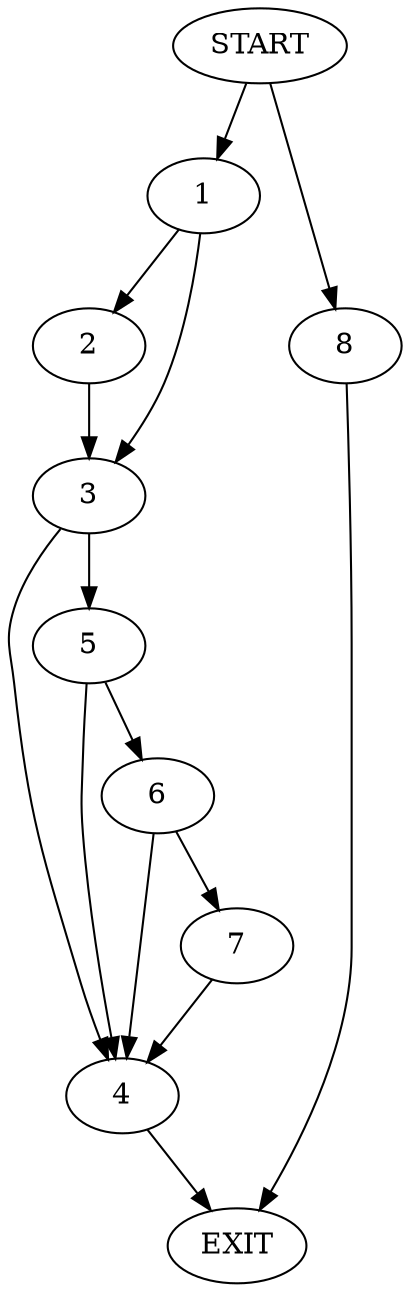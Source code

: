 digraph {
0 [label="START"]
9 [label="EXIT"]
0 -> 1
1 -> 2
1 -> 3
2 -> 3
3 -> 4
3 -> 5
4 -> 9
5 -> 6
5 -> 4
6 -> 4
6 -> 7
7 -> 4
0 -> 8
8 -> 9
}
